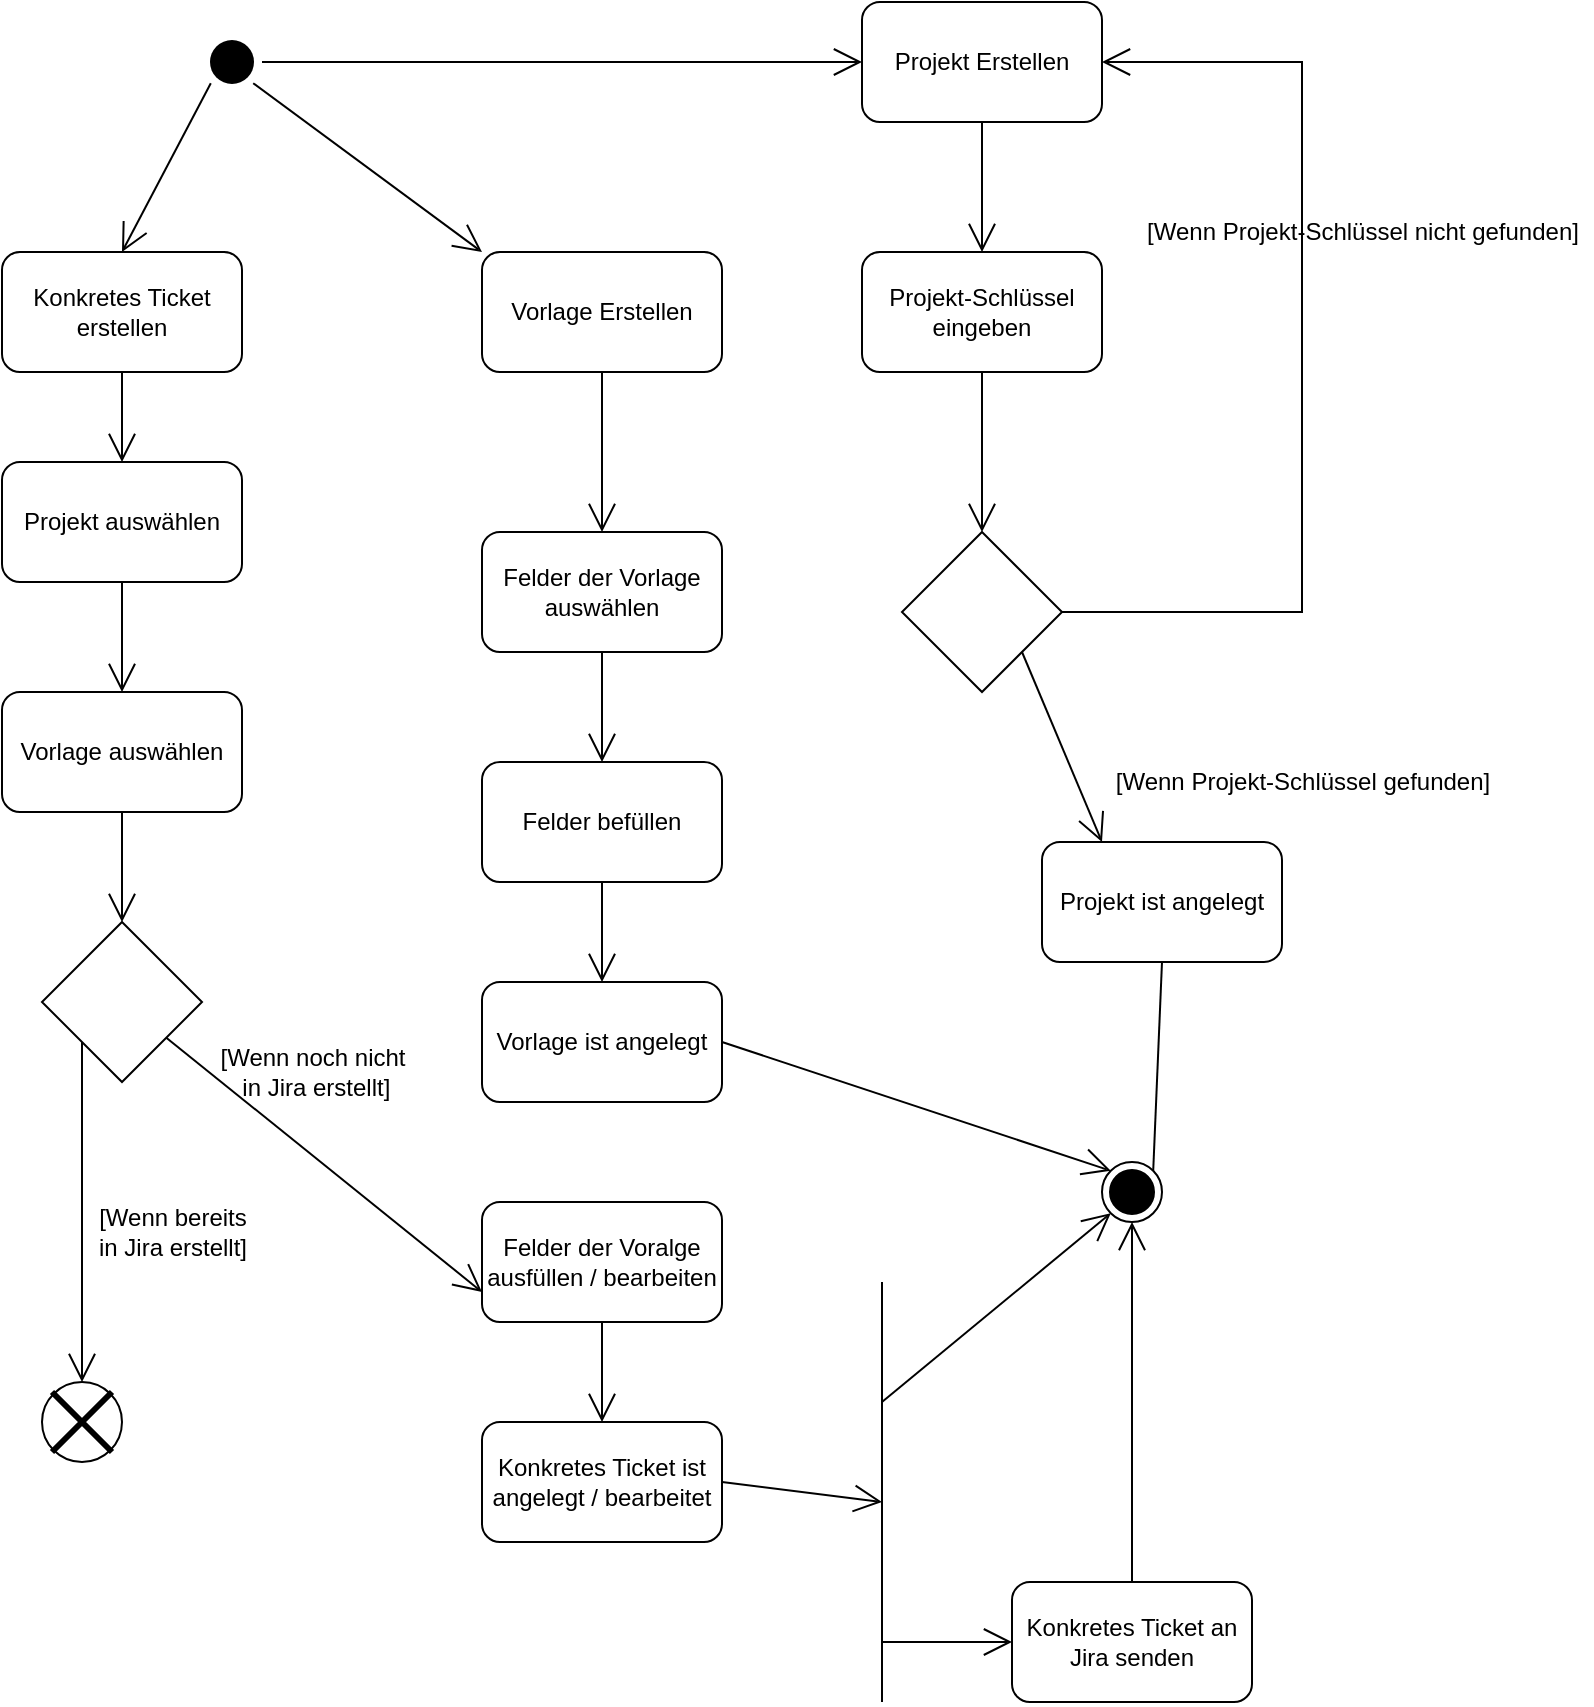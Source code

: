 <mxfile version="15.7.3" type="device"><diagram id="jw_kYhmqyzrCCRozeVsX" name="Seite-1"><mxGraphModel dx="1186" dy="818" grid="1" gridSize="10" guides="1" tooltips="1" connect="1" arrows="1" fold="1" page="1" pageScale="1" pageWidth="827" pageHeight="1169" math="0" shadow="0"><root><mxCell id="0"/><mxCell id="1" parent="0"/><mxCell id="8e1AuxKqVh78xm5MSFRB-2" value="" style="ellipse;html=1;shape=startState;fillColor=#000000;strokeColor=none;" vertex="1" parent="1"><mxGeometry x="130" y="65" width="30" height="30" as="geometry"/></mxCell><mxCell id="8e1AuxKqVh78xm5MSFRB-3" value="" style="edgeStyle=orthogonalEdgeStyle;html=1;verticalAlign=bottom;endArrow=open;endSize=8;strokeColor=none;rounded=0;" edge="1" source="8e1AuxKqVh78xm5MSFRB-2" parent="1"><mxGeometry relative="1" as="geometry"><mxPoint x="145" y="160" as="targetPoint"/></mxGeometry></mxCell><mxCell id="8e1AuxKqVh78xm5MSFRB-4" value="" style="ellipse;html=1;shape=endState;fillColor=#000000;strokeColor=default;" vertex="1" parent="1"><mxGeometry x="580" y="630" width="30" height="30" as="geometry"/></mxCell><mxCell id="8e1AuxKqVh78xm5MSFRB-5" value="Projekt Erstellen" style="rounded=1;whiteSpace=wrap;html=1;strokeColor=default;" vertex="1" parent="1"><mxGeometry x="460" y="50" width="120" height="60" as="geometry"/></mxCell><mxCell id="8e1AuxKqVh78xm5MSFRB-7" value="" style="rhombus;whiteSpace=wrap;html=1;strokeColor=default;" vertex="1" parent="1"><mxGeometry x="480" y="315" width="80" height="80" as="geometry"/></mxCell><mxCell id="8e1AuxKqVh78xm5MSFRB-9" value="[Wenn Projekt-Schlüssel nicht gefunden]" style="text;html=1;align=center;verticalAlign=middle;resizable=0;points=[];autosize=1;strokeColor=none;fillColor=none;" vertex="1" parent="1"><mxGeometry x="595" y="155" width="230" height="20" as="geometry"/></mxCell><mxCell id="8e1AuxKqVh78xm5MSFRB-10" value="Projekt-Schlüssel&lt;br&gt;eingeben" style="rounded=1;whiteSpace=wrap;html=1;strokeColor=default;" vertex="1" parent="1"><mxGeometry x="460" y="175" width="120" height="60" as="geometry"/></mxCell><mxCell id="8e1AuxKqVh78xm5MSFRB-13" value="Projekt ist angelegt" style="rounded=1;whiteSpace=wrap;html=1;strokeColor=default;" vertex="1" parent="1"><mxGeometry x="550" y="470" width="120" height="60" as="geometry"/></mxCell><mxCell id="8e1AuxKqVh78xm5MSFRB-15" value="[Wenn Projekt-Schlüssel gefunden]" style="text;html=1;align=center;verticalAlign=middle;resizable=0;points=[];autosize=1;strokeColor=none;fillColor=none;" vertex="1" parent="1"><mxGeometry x="580" y="430" width="200" height="20" as="geometry"/></mxCell><mxCell id="8e1AuxKqVh78xm5MSFRB-16" value="" style="endArrow=none;html=1;rounded=0;entryX=0.5;entryY=1;entryDx=0;entryDy=0;exitX=1;exitY=0;exitDx=0;exitDy=0;" edge="1" parent="1" source="8e1AuxKqVh78xm5MSFRB-4" target="8e1AuxKqVh78xm5MSFRB-13"><mxGeometry width="50" height="50" relative="1" as="geometry"><mxPoint x="480" y="570" as="sourcePoint"/><mxPoint x="530" y="520" as="targetPoint"/></mxGeometry></mxCell><mxCell id="8e1AuxKqVh78xm5MSFRB-17" value="Vorlage Erstellen" style="rounded=1;whiteSpace=wrap;html=1;strokeColor=default;" vertex="1" parent="1"><mxGeometry x="270" y="175" width="120" height="60" as="geometry"/></mxCell><mxCell id="8e1AuxKqVh78xm5MSFRB-19" value="Felder der Vorlage auswählen" style="rounded=1;whiteSpace=wrap;html=1;strokeColor=default;" vertex="1" parent="1"><mxGeometry x="270" y="315" width="120" height="60" as="geometry"/></mxCell><mxCell id="8e1AuxKqVh78xm5MSFRB-21" value="Felder befüllen" style="rounded=1;whiteSpace=wrap;html=1;strokeColor=default;" vertex="1" parent="1"><mxGeometry x="270" y="430" width="120" height="60" as="geometry"/></mxCell><mxCell id="8e1AuxKqVh78xm5MSFRB-22" value="Vorlage ist angelegt" style="rounded=1;whiteSpace=wrap;html=1;strokeColor=default;" vertex="1" parent="1"><mxGeometry x="270" y="540" width="120" height="60" as="geometry"/></mxCell><mxCell id="8e1AuxKqVh78xm5MSFRB-26" value="Konkretes Ticket erstellen" style="rounded=1;whiteSpace=wrap;html=1;strokeColor=default;" vertex="1" parent="1"><mxGeometry x="30" y="175" width="120" height="60" as="geometry"/></mxCell><mxCell id="8e1AuxKqVh78xm5MSFRB-28" value="Projekt auswählen" style="rounded=1;whiteSpace=wrap;html=1;strokeColor=default;" vertex="1" parent="1"><mxGeometry x="30" y="280" width="120" height="60" as="geometry"/></mxCell><mxCell id="8e1AuxKqVh78xm5MSFRB-30" value="Vorlage auswählen" style="rounded=1;whiteSpace=wrap;html=1;strokeColor=default;" vertex="1" parent="1"><mxGeometry x="30" y="395" width="120" height="60" as="geometry"/></mxCell><mxCell id="8e1AuxKqVh78xm5MSFRB-32" value="Felder der Voralge ausfüllen / bearbeiten" style="rounded=1;whiteSpace=wrap;html=1;strokeColor=default;" vertex="1" parent="1"><mxGeometry x="270" y="650" width="120" height="60" as="geometry"/></mxCell><mxCell id="8e1AuxKqVh78xm5MSFRB-33" value="Konkretes Ticket ist angelegt / bearbeitet" style="rounded=1;whiteSpace=wrap;html=1;strokeColor=default;" vertex="1" parent="1"><mxGeometry x="270" y="760" width="120" height="60" as="geometry"/></mxCell><mxCell id="8e1AuxKqVh78xm5MSFRB-36" value="" style="ellipse;whiteSpace=wrap;html=1;aspect=fixed;strokeColor=default;" vertex="1" parent="1"><mxGeometry x="50" y="740" width="40" height="40" as="geometry"/></mxCell><mxCell id="8e1AuxKqVh78xm5MSFRB-37" value="" style="shape=umlDestroy;whiteSpace=wrap;html=1;strokeWidth=3;" vertex="1" parent="1"><mxGeometry x="55" y="745" width="30" height="30" as="geometry"/></mxCell><mxCell id="8e1AuxKqVh78xm5MSFRB-38" value="" style="rhombus;whiteSpace=wrap;html=1;strokeColor=default;" vertex="1" parent="1"><mxGeometry x="50" y="510" width="80" height="80" as="geometry"/></mxCell><mxCell id="8e1AuxKqVh78xm5MSFRB-41" value="[Wenn bereits &lt;br&gt;in Jira erstellt]" style="text;html=1;align=center;verticalAlign=middle;resizable=0;points=[];autosize=1;strokeColor=none;fillColor=none;" vertex="1" parent="1"><mxGeometry x="70" y="650" width="90" height="30" as="geometry"/></mxCell><mxCell id="8e1AuxKqVh78xm5MSFRB-43" value="[Wenn noch nicht&lt;br&gt;&amp;nbsp;in Jira erstellt]" style="text;html=1;align=center;verticalAlign=middle;resizable=0;points=[];autosize=1;strokeColor=none;fillColor=none;" vertex="1" parent="1"><mxGeometry x="130" y="570" width="110" height="30" as="geometry"/></mxCell><mxCell id="8e1AuxKqVh78xm5MSFRB-44" value="Konkretes Ticket an Jira senden" style="rounded=1;whiteSpace=wrap;html=1;strokeColor=default;" vertex="1" parent="1"><mxGeometry x="535" y="840" width="120" height="60" as="geometry"/></mxCell><mxCell id="8e1AuxKqVh78xm5MSFRB-45" value="" style="endArrow=none;html=1;rounded=0;" edge="1" parent="1"><mxGeometry width="50" height="50" relative="1" as="geometry"><mxPoint x="470" y="690" as="sourcePoint"/><mxPoint x="470" y="900" as="targetPoint"/></mxGeometry></mxCell><mxCell id="8e1AuxKqVh78xm5MSFRB-50" value="" style="endArrow=open;endFill=1;endSize=12;html=1;rounded=0;exitX=0;exitY=1;exitDx=0;exitDy=0;entryX=0.5;entryY=0;entryDx=0;entryDy=0;" edge="1" parent="1" source="8e1AuxKqVh78xm5MSFRB-2" target="8e1AuxKqVh78xm5MSFRB-26"><mxGeometry width="160" relative="1" as="geometry"><mxPoint x="40" y="120" as="sourcePoint"/><mxPoint x="200" y="120" as="targetPoint"/></mxGeometry></mxCell><mxCell id="8e1AuxKqVh78xm5MSFRB-51" value="" style="endArrow=open;endFill=1;endSize=12;html=1;rounded=0;exitX=0.5;exitY=1;exitDx=0;exitDy=0;entryX=0.5;entryY=0;entryDx=0;entryDy=0;" edge="1" parent="1" source="8e1AuxKqVh78xm5MSFRB-26" target="8e1AuxKqVh78xm5MSFRB-28"><mxGeometry width="160" relative="1" as="geometry"><mxPoint x="144.393" y="100.607" as="sourcePoint"/><mxPoint x="100" y="185" as="targetPoint"/></mxGeometry></mxCell><mxCell id="8e1AuxKqVh78xm5MSFRB-52" value="" style="endArrow=open;endFill=1;endSize=12;html=1;rounded=0;exitX=0.5;exitY=1;exitDx=0;exitDy=0;entryX=0.5;entryY=0;entryDx=0;entryDy=0;" edge="1" parent="1" source="8e1AuxKqVh78xm5MSFRB-28" target="8e1AuxKqVh78xm5MSFRB-30"><mxGeometry width="160" relative="1" as="geometry"><mxPoint x="154.393" y="110.607" as="sourcePoint"/><mxPoint x="110" y="195" as="targetPoint"/></mxGeometry></mxCell><mxCell id="8e1AuxKqVh78xm5MSFRB-53" value="" style="endArrow=open;endFill=1;endSize=12;html=1;rounded=0;exitX=0.5;exitY=1;exitDx=0;exitDy=0;entryX=0.5;entryY=0;entryDx=0;entryDy=0;" edge="1" parent="1" source="8e1AuxKqVh78xm5MSFRB-30" target="8e1AuxKqVh78xm5MSFRB-38"><mxGeometry width="160" relative="1" as="geometry"><mxPoint x="164.393" y="120.607" as="sourcePoint"/><mxPoint x="120" y="205" as="targetPoint"/></mxGeometry></mxCell><mxCell id="8e1AuxKqVh78xm5MSFRB-54" value="" style="endArrow=open;endFill=1;endSize=12;html=1;rounded=0;exitX=0;exitY=1;exitDx=0;exitDy=0;entryX=0.5;entryY=0;entryDx=0;entryDy=0;" edge="1" parent="1" source="8e1AuxKqVh78xm5MSFRB-38" target="8e1AuxKqVh78xm5MSFRB-36"><mxGeometry width="160" relative="1" as="geometry"><mxPoint x="174.393" y="130.607" as="sourcePoint"/><mxPoint x="130" y="215" as="targetPoint"/></mxGeometry></mxCell><mxCell id="8e1AuxKqVh78xm5MSFRB-55" value="" style="endArrow=open;endFill=1;endSize=12;html=1;rounded=0;entryX=0;entryY=0.75;entryDx=0;entryDy=0;" edge="1" parent="1" source="8e1AuxKqVh78xm5MSFRB-38" target="8e1AuxKqVh78xm5MSFRB-32"><mxGeometry width="160" relative="1" as="geometry"><mxPoint x="184.393" y="140.607" as="sourcePoint"/><mxPoint x="140" y="225" as="targetPoint"/></mxGeometry></mxCell><mxCell id="8e1AuxKqVh78xm5MSFRB-56" value="" style="endArrow=open;endFill=1;endSize=12;html=1;rounded=0;entryX=0.5;entryY=0;entryDx=0;entryDy=0;" edge="1" parent="1" source="8e1AuxKqVh78xm5MSFRB-32" target="8e1AuxKqVh78xm5MSFRB-33"><mxGeometry width="160" relative="1" as="geometry"><mxPoint x="194.393" y="150.607" as="sourcePoint"/><mxPoint x="150" y="235" as="targetPoint"/></mxGeometry></mxCell><mxCell id="8e1AuxKqVh78xm5MSFRB-57" value="" style="endArrow=open;endFill=1;endSize=12;html=1;rounded=0;exitX=1;exitY=0.5;exitDx=0;exitDy=0;" edge="1" parent="1" source="8e1AuxKqVh78xm5MSFRB-33"><mxGeometry width="160" relative="1" as="geometry"><mxPoint x="204.393" y="160.607" as="sourcePoint"/><mxPoint x="470" y="800" as="targetPoint"/></mxGeometry></mxCell><mxCell id="8e1AuxKqVh78xm5MSFRB-58" value="" style="endArrow=open;endFill=1;endSize=12;html=1;rounded=0;entryX=0;entryY=0.5;entryDx=0;entryDy=0;" edge="1" parent="1" target="8e1AuxKqVh78xm5MSFRB-44"><mxGeometry width="160" relative="1" as="geometry"><mxPoint x="470" y="870" as="sourcePoint"/><mxPoint x="170" y="255" as="targetPoint"/></mxGeometry></mxCell><mxCell id="8e1AuxKqVh78xm5MSFRB-59" value="" style="endArrow=open;endFill=1;endSize=12;html=1;rounded=0;entryX=0.5;entryY=1;entryDx=0;entryDy=0;exitX=0.5;exitY=0;exitDx=0;exitDy=0;" edge="1" parent="1" source="8e1AuxKqVh78xm5MSFRB-44" target="8e1AuxKqVh78xm5MSFRB-4"><mxGeometry width="160" relative="1" as="geometry"><mxPoint x="480" y="880" as="sourcePoint"/><mxPoint x="545" y="880" as="targetPoint"/></mxGeometry></mxCell><mxCell id="8e1AuxKqVh78xm5MSFRB-60" value="" style="endArrow=open;endFill=1;endSize=12;html=1;rounded=0;entryX=0;entryY=1;entryDx=0;entryDy=0;" edge="1" parent="1" target="8e1AuxKqVh78xm5MSFRB-4"><mxGeometry width="160" relative="1" as="geometry"><mxPoint x="470" y="750" as="sourcePoint"/><mxPoint x="555" y="890" as="targetPoint"/></mxGeometry></mxCell><mxCell id="8e1AuxKqVh78xm5MSFRB-61" value="" style="endArrow=open;endFill=1;endSize=12;html=1;rounded=0;entryX=0;entryY=0;entryDx=0;entryDy=0;exitX=1;exitY=0.5;exitDx=0;exitDy=0;" edge="1" parent="1" source="8e1AuxKqVh78xm5MSFRB-22" target="8e1AuxKqVh78xm5MSFRB-4"><mxGeometry width="160" relative="1" as="geometry"><mxPoint x="500" y="900" as="sourcePoint"/><mxPoint x="565" y="900" as="targetPoint"/></mxGeometry></mxCell><mxCell id="8e1AuxKqVh78xm5MSFRB-62" value="" style="endArrow=open;endFill=1;endSize=12;html=1;rounded=0;exitX=0.5;exitY=1;exitDx=0;exitDy=0;" edge="1" parent="1" source="8e1AuxKqVh78xm5MSFRB-21"><mxGeometry width="160" relative="1" as="geometry"><mxPoint x="340" y="720" as="sourcePoint"/><mxPoint x="330" y="540" as="targetPoint"/></mxGeometry></mxCell><mxCell id="8e1AuxKqVh78xm5MSFRB-63" value="" style="endArrow=open;endFill=1;endSize=12;html=1;rounded=0;exitX=0.5;exitY=1;exitDx=0;exitDy=0;" edge="1" parent="1" source="8e1AuxKqVh78xm5MSFRB-19"><mxGeometry width="160" relative="1" as="geometry"><mxPoint x="350" y="730" as="sourcePoint"/><mxPoint x="330" y="430" as="targetPoint"/></mxGeometry></mxCell><mxCell id="8e1AuxKqVh78xm5MSFRB-64" value="" style="endArrow=open;endFill=1;endSize=12;html=1;rounded=0;entryX=0.5;entryY=0;entryDx=0;entryDy=0;exitX=0.5;exitY=1;exitDx=0;exitDy=0;" edge="1" parent="1" source="8e1AuxKqVh78xm5MSFRB-17" target="8e1AuxKqVh78xm5MSFRB-19"><mxGeometry width="160" relative="1" as="geometry"><mxPoint x="360" y="740" as="sourcePoint"/><mxPoint x="360" y="790" as="targetPoint"/></mxGeometry></mxCell><mxCell id="8e1AuxKqVh78xm5MSFRB-65" value="" style="endArrow=open;endFill=1;endSize=12;html=1;rounded=0;exitX=1;exitY=1;exitDx=0;exitDy=0;entryX=0;entryY=0;entryDx=0;entryDy=0;" edge="1" parent="1" source="8e1AuxKqVh78xm5MSFRB-2" target="8e1AuxKqVh78xm5MSFRB-17"><mxGeometry width="160" relative="1" as="geometry"><mxPoint x="100" y="245" as="sourcePoint"/><mxPoint x="100" y="290" as="targetPoint"/></mxGeometry></mxCell><mxCell id="8e1AuxKqVh78xm5MSFRB-66" value="" style="endArrow=open;endFill=1;endSize=12;html=1;rounded=0;exitX=1;exitY=0.5;exitDx=0;exitDy=0;entryX=0;entryY=0.5;entryDx=0;entryDy=0;" edge="1" parent="1" source="8e1AuxKqVh78xm5MSFRB-2" target="8e1AuxKqVh78xm5MSFRB-5"><mxGeometry width="160" relative="1" as="geometry"><mxPoint x="189.997" y="94.997" as="sourcePoint"/><mxPoint x="304.39" y="179.39" as="targetPoint"/></mxGeometry></mxCell><mxCell id="8e1AuxKqVh78xm5MSFRB-67" value="" style="endArrow=open;endFill=1;endSize=12;html=1;rounded=0;entryX=0.5;entryY=0;entryDx=0;entryDy=0;" edge="1" parent="1" source="8e1AuxKqVh78xm5MSFRB-5" target="8e1AuxKqVh78xm5MSFRB-10"><mxGeometry width="160" relative="1" as="geometry"><mxPoint x="175.607" y="110.607" as="sourcePoint"/><mxPoint x="290" y="195" as="targetPoint"/></mxGeometry></mxCell><mxCell id="8e1AuxKqVh78xm5MSFRB-68" value="" style="endArrow=open;endFill=1;endSize=12;html=1;rounded=0;exitX=0.5;exitY=1;exitDx=0;exitDy=0;" edge="1" parent="1" source="8e1AuxKqVh78xm5MSFRB-10" target="8e1AuxKqVh78xm5MSFRB-7"><mxGeometry width="160" relative="1" as="geometry"><mxPoint x="530" y="120" as="sourcePoint"/><mxPoint x="530" y="185" as="targetPoint"/></mxGeometry></mxCell><mxCell id="8e1AuxKqVh78xm5MSFRB-69" value="" style="endArrow=open;endFill=1;endSize=12;html=1;rounded=0;entryX=0.25;entryY=0;entryDx=0;entryDy=0;exitX=1;exitY=1;exitDx=0;exitDy=0;" edge="1" parent="1" source="8e1AuxKqVh78xm5MSFRB-7" target="8e1AuxKqVh78xm5MSFRB-13"><mxGeometry width="160" relative="1" as="geometry"><mxPoint x="540" y="130" as="sourcePoint"/><mxPoint x="540" y="195" as="targetPoint"/></mxGeometry></mxCell><mxCell id="8e1AuxKqVh78xm5MSFRB-70" value="" style="endArrow=open;endFill=1;endSize=12;html=1;rounded=0;exitX=1;exitY=0.5;exitDx=0;exitDy=0;entryX=1;entryY=0.5;entryDx=0;entryDy=0;" edge="1" parent="1" source="8e1AuxKqVh78xm5MSFRB-7" target="8e1AuxKqVh78xm5MSFRB-5"><mxGeometry width="160" relative="1" as="geometry"><mxPoint x="650" y="250" as="sourcePoint"/><mxPoint x="680" y="80" as="targetPoint"/><Array as="points"><mxPoint x="680" y="355"/><mxPoint x="680" y="80"/></Array></mxGeometry></mxCell></root></mxGraphModel></diagram></mxfile>